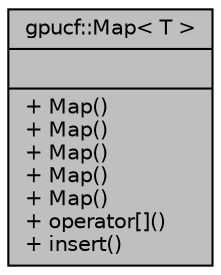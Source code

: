 digraph "gpucf::Map&lt; T &gt;"
{
 // INTERACTIVE_SVG=YES
  bgcolor="transparent";
  edge [fontname="Helvetica",fontsize="10",labelfontname="Helvetica",labelfontsize="10"];
  node [fontname="Helvetica",fontsize="10",shape=record];
  Node1 [label="{gpucf::Map\< T \>\n||+ Map()\l+ Map()\l+ Map()\l+ Map()\l+ Map()\l+ operator[]()\l+ insert()\l}",height=0.2,width=0.4,color="black", fillcolor="grey75", style="filled", fontcolor="black"];
}
